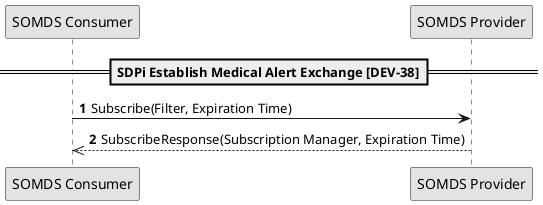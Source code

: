 @startuml

skinparam monochrome true
autonumber

!global $str_somds_consumer = "SOMDS Consumer"
!global $str_somds_provider = "SOMDS Provider"

participant "$str_somds_consumer" as consumer
participant "$str_somds_provider" as provider

==SDPi Establish Medical Alert Exchange [DEV-38]==

consumer -> provider: Subscribe(Filter, Expiration Time)
consumer <<-- provider: SubscribeResponse(Subscription Manager, Expiration Time)

@enduml